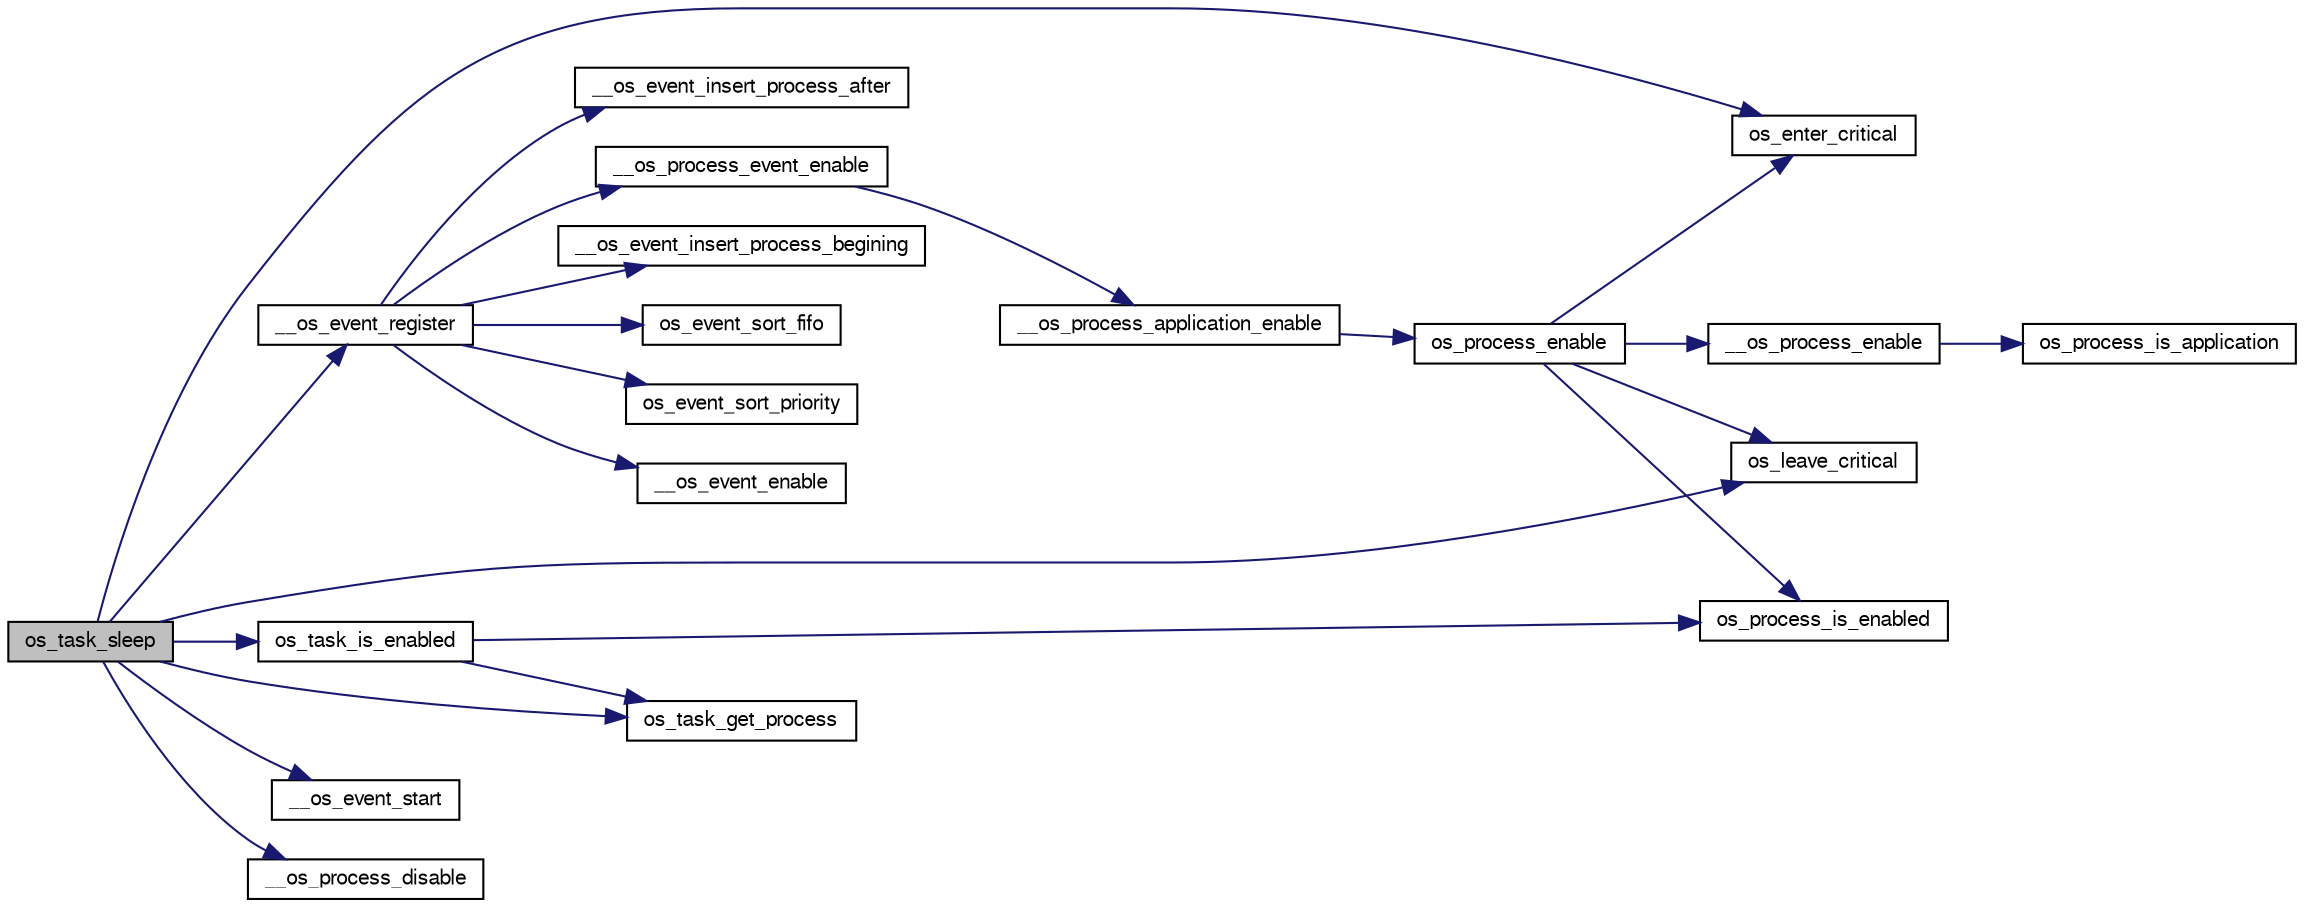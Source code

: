 digraph G
{
  edge [fontname="FreeSans",fontsize="10",labelfontname="FreeSans",labelfontsize="10"];
  node [fontname="FreeSans",fontsize="10",shape=record];
  rankdir=LR;
  Node1 [label="os_task_sleep",height=0.2,width=0.4,color="black", fillcolor="grey75", style="filled" fontcolor="black"];
  Node1 -> Node2 [color="midnightblue",fontsize="10",style="solid",fontname="FreeSans"];
  Node2 [label="__os_event_register",height=0.2,width=0.4,color="black", fillcolor="white", style="filled",URL="$group__group__os__internal__api.html#ga3d05056fe28a7e3b0fa74744187a095c",tooltip="Associate a process with an event and enable the event."];
  Node2 -> Node3 [color="midnightblue",fontsize="10",style="solid",fontname="FreeSans"];
  Node3 [label="__os_event_enable",height=0.2,width=0.4,color="black", fillcolor="white", style="filled",URL="$os__event_8c.html#a2cd3cdd8d41d49a73f196284967e925d"];
  Node2 -> Node4 [color="midnightblue",fontsize="10",style="solid",fontname="FreeSans"];
  Node4 [label="__os_event_insert_process_after",height=0.2,width=0.4,color="black", fillcolor="white", style="filled",URL="$os__event_8c.html#ad472ff71aac0d31e2d8235f5bcdd8b1e"];
  Node2 -> Node5 [color="midnightblue",fontsize="10",style="solid",fontname="FreeSans"];
  Node5 [label="__os_event_insert_process_begining",height=0.2,width=0.4,color="black", fillcolor="white", style="filled",URL="$os__event_8c.html#a7514e9038c80edf29c1909a5899621d2"];
  Node2 -> Node6 [color="midnightblue",fontsize="10",style="solid",fontname="FreeSans"];
  Node6 [label="__os_process_event_enable",height=0.2,width=0.4,color="black", fillcolor="white", style="filled",URL="$group__group__os__internal__api.html#ga30477cfc382c7e5f54fbc88c1eb1ca0a",tooltip="Enable the event process If the event process is enabled, the application process will be disabled as..."];
  Node6 -> Node7 [color="midnightblue",fontsize="10",style="solid",fontname="FreeSans"];
  Node7 [label="__os_process_application_enable",height=0.2,width=0.4,color="black", fillcolor="white", style="filled",URL="$group__group__os__internal__api.html#gae5be3214104fb39d793100cca34689b5",tooltip="Enable the application process."];
  Node7 -> Node8 [color="midnightblue",fontsize="10",style="solid",fontname="FreeSans"];
  Node8 [label="os_process_enable",height=0.2,width=0.4,color="black", fillcolor="white", style="filled",URL="$group__group__os__public__api.html#gae0e13a019be1d8bfa29bae998ad20def",tooltip="Enable the execution a process."];
  Node8 -> Node9 [color="midnightblue",fontsize="10",style="solid",fontname="FreeSans"];
  Node9 [label="__os_process_enable",height=0.2,width=0.4,color="black", fillcolor="white", style="filled",URL="$group__group__os__internal__api.html#gadbbc7ac6ede447e46f3abd0b43cf7279"];
  Node9 -> Node10 [color="midnightblue",fontsize="10",style="solid",fontname="FreeSans"];
  Node10 [label="os_process_is_application",height=0.2,width=0.4,color="black", fillcolor="white", style="filled",URL="$group__group__os__public__api.html#gaa2a70f2f4c0f8d7ebbb5589b2c5bce7f",tooltip="Check if a process is the application process."];
  Node8 -> Node11 [color="midnightblue",fontsize="10",style="solid",fontname="FreeSans"];
  Node11 [label="os_enter_critical",height=0.2,width=0.4,color="black", fillcolor="white", style="filled",URL="$group__os__port__group.html#ga8c5be06e8a791ac257e372d19a41e527",tooltip="Start of a critical code region. Preemptive context switches cannot occur when in a critical region..."];
  Node8 -> Node12 [color="midnightblue",fontsize="10",style="solid",fontname="FreeSans"];
  Node12 [label="os_leave_critical",height=0.2,width=0.4,color="black", fillcolor="white", style="filled",URL="$group__os__port__group.html#ga1ed5e871f1b9707aafedd8f97d9d6524",tooltip="Exit a critical code region. ."];
  Node8 -> Node13 [color="midnightblue",fontsize="10",style="solid",fontname="FreeSans"];
  Node13 [label="os_process_is_enabled",height=0.2,width=0.4,color="black", fillcolor="white", style="filled",URL="$group__group__os__public__api.html#gaa0ef4301dd6970eb16d4afd6f66e5f67",tooltip="Check wether a process is enabled or not."];
  Node2 -> Node14 [color="midnightblue",fontsize="10",style="solid",fontname="FreeSans"];
  Node14 [label="os_event_sort_fifo",height=0.2,width=0.4,color="black", fillcolor="white", style="filled",URL="$os__event_8c.html#ab4924ab5d916bedeebb72bd38741fdd7",tooltip="Helper function used to define the order of a new process added to an event. This function will add t..."];
  Node2 -> Node15 [color="midnightblue",fontsize="10",style="solid",fontname="FreeSans"];
  Node15 [label="os_event_sort_priority",height=0.2,width=0.4,color="black", fillcolor="white", style="filled",URL="$os__event_8c.html#a5acf0657bc7fdd03d7e2a10e0d66857a",tooltip="Helper function used to define the order of a new process added to an event. This function will add t..."];
  Node1 -> Node16 [color="midnightblue",fontsize="10",style="solid",fontname="FreeSans"];
  Node16 [label="__os_event_start",height=0.2,width=0.4,color="black", fillcolor="white", style="filled",URL="$os__event_8c.html#aa78431dfe3d5225cf757cce6afb47d94"];
  Node1 -> Node17 [color="midnightblue",fontsize="10",style="solid",fontname="FreeSans"];
  Node17 [label="__os_process_disable",height=0.2,width=0.4,color="black", fillcolor="white", style="filled",URL="$group__group__os__internal__api.html#ga8b77e662e12b6ec1437ac678246f4441"];
  Node1 -> Node11 [color="midnightblue",fontsize="10",style="solid",fontname="FreeSans"];
  Node1 -> Node12 [color="midnightblue",fontsize="10",style="solid",fontname="FreeSans"];
  Node1 -> Node18 [color="midnightblue",fontsize="10",style="solid",fontname="FreeSans"];
  Node18 [label="os_task_get_process",height=0.2,width=0.4,color="black", fillcolor="white", style="filled",URL="$group__group__os__public__api.html#gac7e44f93fb27ec80a0319b3cbc830c9a",tooltip="Get the task process."];
  Node1 -> Node19 [color="midnightblue",fontsize="10",style="solid",fontname="FreeSans"];
  Node19 [label="os_task_is_enabled",height=0.2,width=0.4,color="black", fillcolor="white", style="filled",URL="$group__group__os__public__api.html#ga598f01e16df2725f534828f57cf679c9",tooltip="Check wether a task is enabled or not."];
  Node19 -> Node13 [color="midnightblue",fontsize="10",style="solid",fontname="FreeSans"];
  Node19 -> Node18 [color="midnightblue",fontsize="10",style="solid",fontname="FreeSans"];
}

